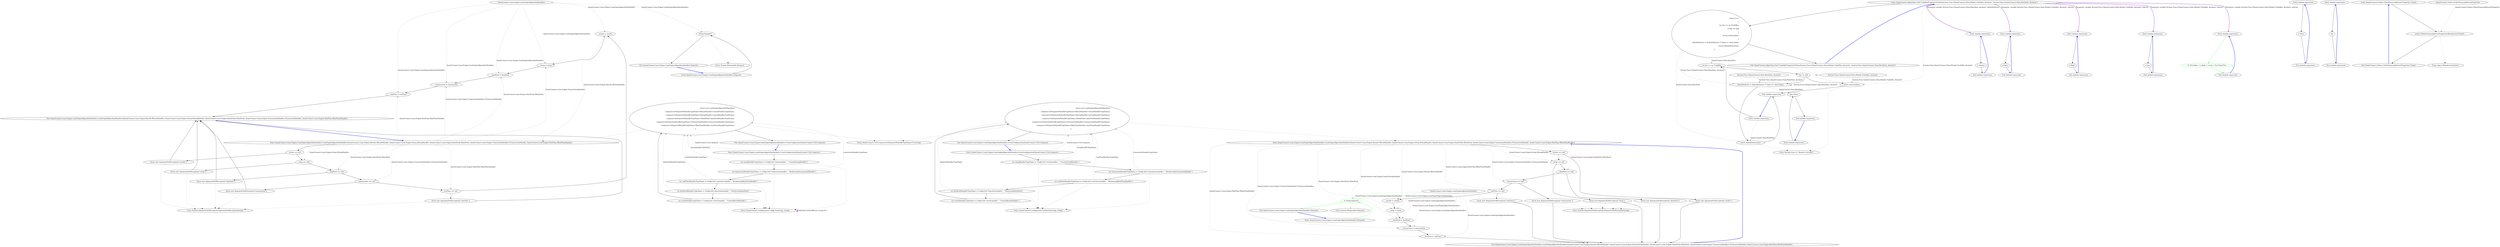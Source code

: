 digraph  {
n32 [label="QuantConnect.Lean.Engine.LeanEngineAlgorithmHandlers", span=""];
n0 [cluster="QuantConnect.Lean.Engine.LeanEngineAlgorithmHandlers.LeanEngineAlgorithmHandlers(QuantConnect.Lean.Engine.Results.IResultHandler, QuantConnect.Lean.Engine.Setup.ISetupHandler, QuantConnect.Lean.Engine.DataFeeds.IDataFeed, QuantConnect.Lean.Engine.TransactionHandlers.ITransactionHandler, QuantConnect.Lean.Engine.RealTime.IRealTimeHandler)", label="Entry QuantConnect.Lean.Engine.LeanEngineAlgorithmHandlers.LeanEngineAlgorithmHandlers(QuantConnect.Lean.Engine.Results.IResultHandler, QuantConnect.Lean.Engine.Setup.ISetupHandler, QuantConnect.Lean.Engine.DataFeeds.IDataFeed, QuantConnect.Lean.Engine.TransactionHandlers.ITransactionHandler, QuantConnect.Lean.Engine.RealTime.IRealTimeHandler)", span="87-87"];
n1 [cluster="QuantConnect.Lean.Engine.LeanEngineAlgorithmHandlers.LeanEngineAlgorithmHandlers(QuantConnect.Lean.Engine.Results.IResultHandler, QuantConnect.Lean.Engine.Setup.ISetupHandler, QuantConnect.Lean.Engine.DataFeeds.IDataFeed, QuantConnect.Lean.Engine.TransactionHandlers.ITransactionHandler, QuantConnect.Lean.Engine.RealTime.IRealTimeHandler)", label="results == null", span="93-93"];
n3 [cluster="QuantConnect.Lean.Engine.LeanEngineAlgorithmHandlers.LeanEngineAlgorithmHandlers(QuantConnect.Lean.Engine.Results.IResultHandler, QuantConnect.Lean.Engine.Setup.ISetupHandler, QuantConnect.Lean.Engine.DataFeeds.IDataFeed, QuantConnect.Lean.Engine.TransactionHandlers.ITransactionHandler, QuantConnect.Lean.Engine.RealTime.IRealTimeHandler)", label="setup == null", span="97-97"];
n5 [cluster="QuantConnect.Lean.Engine.LeanEngineAlgorithmHandlers.LeanEngineAlgorithmHandlers(QuantConnect.Lean.Engine.Results.IResultHandler, QuantConnect.Lean.Engine.Setup.ISetupHandler, QuantConnect.Lean.Engine.DataFeeds.IDataFeed, QuantConnect.Lean.Engine.TransactionHandlers.ITransactionHandler, QuantConnect.Lean.Engine.RealTime.IRealTimeHandler)", label="dataFeed == null", span="101-101"];
n7 [cluster="QuantConnect.Lean.Engine.LeanEngineAlgorithmHandlers.LeanEngineAlgorithmHandlers(QuantConnect.Lean.Engine.Results.IResultHandler, QuantConnect.Lean.Engine.Setup.ISetupHandler, QuantConnect.Lean.Engine.DataFeeds.IDataFeed, QuantConnect.Lean.Engine.TransactionHandlers.ITransactionHandler, QuantConnect.Lean.Engine.RealTime.IRealTimeHandler)", label="transactions == null", span="105-105"];
n9 [cluster="QuantConnect.Lean.Engine.LeanEngineAlgorithmHandlers.LeanEngineAlgorithmHandlers(QuantConnect.Lean.Engine.Results.IResultHandler, QuantConnect.Lean.Engine.Setup.ISetupHandler, QuantConnect.Lean.Engine.DataFeeds.IDataFeed, QuantConnect.Lean.Engine.TransactionHandlers.ITransactionHandler, QuantConnect.Lean.Engine.RealTime.IRealTimeHandler)", label="realTime == null", span="109-109"];
n11 [cluster="QuantConnect.Lean.Engine.LeanEngineAlgorithmHandlers.LeanEngineAlgorithmHandlers(QuantConnect.Lean.Engine.Results.IResultHandler, QuantConnect.Lean.Engine.Setup.ISetupHandler, QuantConnect.Lean.Engine.DataFeeds.IDataFeed, QuantConnect.Lean.Engine.TransactionHandlers.ITransactionHandler, QuantConnect.Lean.Engine.RealTime.IRealTimeHandler)", label="_results = results", span="113-113"];
n12 [cluster="QuantConnect.Lean.Engine.LeanEngineAlgorithmHandlers.LeanEngineAlgorithmHandlers(QuantConnect.Lean.Engine.Results.IResultHandler, QuantConnect.Lean.Engine.Setup.ISetupHandler, QuantConnect.Lean.Engine.DataFeeds.IDataFeed, QuantConnect.Lean.Engine.TransactionHandlers.ITransactionHandler, QuantConnect.Lean.Engine.RealTime.IRealTimeHandler)", label="_setup = setup", span="114-114"];
n13 [cluster="QuantConnect.Lean.Engine.LeanEngineAlgorithmHandlers.LeanEngineAlgorithmHandlers(QuantConnect.Lean.Engine.Results.IResultHandler, QuantConnect.Lean.Engine.Setup.ISetupHandler, QuantConnect.Lean.Engine.DataFeeds.IDataFeed, QuantConnect.Lean.Engine.TransactionHandlers.ITransactionHandler, QuantConnect.Lean.Engine.RealTime.IRealTimeHandler)", label="_dataFeed = dataFeed", span="115-115"];
n14 [cluster="QuantConnect.Lean.Engine.LeanEngineAlgorithmHandlers.LeanEngineAlgorithmHandlers(QuantConnect.Lean.Engine.Results.IResultHandler, QuantConnect.Lean.Engine.Setup.ISetupHandler, QuantConnect.Lean.Engine.DataFeeds.IDataFeed, QuantConnect.Lean.Engine.TransactionHandlers.ITransactionHandler, QuantConnect.Lean.Engine.RealTime.IRealTimeHandler)", label="_transactions = transactions", span="116-116"];
n15 [cluster="QuantConnect.Lean.Engine.LeanEngineAlgorithmHandlers.LeanEngineAlgorithmHandlers(QuantConnect.Lean.Engine.Results.IResultHandler, QuantConnect.Lean.Engine.Setup.ISetupHandler, QuantConnect.Lean.Engine.DataFeeds.IDataFeed, QuantConnect.Lean.Engine.TransactionHandlers.ITransactionHandler, QuantConnect.Lean.Engine.RealTime.IRealTimeHandler)", label="_realTime = realTime", span="117-117"];
n2 [cluster="QuantConnect.Lean.Engine.LeanEngineAlgorithmHandlers.LeanEngineAlgorithmHandlers(QuantConnect.Lean.Engine.Results.IResultHandler, QuantConnect.Lean.Engine.Setup.ISetupHandler, QuantConnect.Lean.Engine.DataFeeds.IDataFeed, QuantConnect.Lean.Engine.TransactionHandlers.ITransactionHandler, QuantConnect.Lean.Engine.RealTime.IRealTimeHandler)", label="throw new ArgumentNullException(''results'');", span="95-95"];
n4 [cluster="QuantConnect.Lean.Engine.LeanEngineAlgorithmHandlers.LeanEngineAlgorithmHandlers(QuantConnect.Lean.Engine.Results.IResultHandler, QuantConnect.Lean.Engine.Setup.ISetupHandler, QuantConnect.Lean.Engine.DataFeeds.IDataFeed, QuantConnect.Lean.Engine.TransactionHandlers.ITransactionHandler, QuantConnect.Lean.Engine.RealTime.IRealTimeHandler)", label="throw new ArgumentNullException(''setup'');", span="99-99"];
n6 [cluster="QuantConnect.Lean.Engine.LeanEngineAlgorithmHandlers.LeanEngineAlgorithmHandlers(QuantConnect.Lean.Engine.Results.IResultHandler, QuantConnect.Lean.Engine.Setup.ISetupHandler, QuantConnect.Lean.Engine.DataFeeds.IDataFeed, QuantConnect.Lean.Engine.TransactionHandlers.ITransactionHandler, QuantConnect.Lean.Engine.RealTime.IRealTimeHandler)", label="throw new ArgumentNullException(''dataFeed'');", span="103-103"];
n8 [cluster="QuantConnect.Lean.Engine.LeanEngineAlgorithmHandlers.LeanEngineAlgorithmHandlers(QuantConnect.Lean.Engine.Results.IResultHandler, QuantConnect.Lean.Engine.Setup.ISetupHandler, QuantConnect.Lean.Engine.DataFeeds.IDataFeed, QuantConnect.Lean.Engine.TransactionHandlers.ITransactionHandler, QuantConnect.Lean.Engine.RealTime.IRealTimeHandler)", label="throw new ArgumentNullException(''transactions'');", span="107-107"];
n10 [cluster="QuantConnect.Lean.Engine.LeanEngineAlgorithmHandlers.LeanEngineAlgorithmHandlers(QuantConnect.Lean.Engine.Results.IResultHandler, QuantConnect.Lean.Engine.Setup.ISetupHandler, QuantConnect.Lean.Engine.DataFeeds.IDataFeed, QuantConnect.Lean.Engine.TransactionHandlers.ITransactionHandler, QuantConnect.Lean.Engine.RealTime.IRealTimeHandler)", label="throw new ArgumentNullException(''realTime'');", span="111-111"];
n16 [cluster="QuantConnect.Lean.Engine.LeanEngineAlgorithmHandlers.LeanEngineAlgorithmHandlers(QuantConnect.Lean.Engine.Results.IResultHandler, QuantConnect.Lean.Engine.Setup.ISetupHandler, QuantConnect.Lean.Engine.DataFeeds.IDataFeed, QuantConnect.Lean.Engine.TransactionHandlers.ITransactionHandler, QuantConnect.Lean.Engine.RealTime.IRealTimeHandler)", label="Exit QuantConnect.Lean.Engine.LeanEngineAlgorithmHandlers.LeanEngineAlgorithmHandlers(QuantConnect.Lean.Engine.Results.IResultHandler, QuantConnect.Lean.Engine.Setup.ISetupHandler, QuantConnect.Lean.Engine.DataFeeds.IDataFeed, QuantConnect.Lean.Engine.TransactionHandlers.ITransactionHandler, QuantConnect.Lean.Engine.RealTime.IRealTimeHandler)", span="87-87"];
n17 [cluster="System.ArgumentNullException.ArgumentNullException(string)", label="Entry System.ArgumentNullException.ArgumentNullException(string)", span="0-0"];
n18 [cluster="QuantConnect.Lean.Engine.LeanEngineAlgorithmHandlers.FromConfiguration(QuantConnect.Util.Composer)", label="Entry QuantConnect.Lean.Engine.LeanEngineAlgorithmHandlers.FromConfiguration(QuantConnect.Util.Composer)", span="126-126"];
n19 [cluster="QuantConnect.Lean.Engine.LeanEngineAlgorithmHandlers.FromConfiguration(QuantConnect.Util.Composer)", label="var setupHandlerTypeName = Config.Get(''setup-handler'', ''ConsoleSetupHandler'')", span="128-128"];
n24 [cluster="QuantConnect.Lean.Engine.LeanEngineAlgorithmHandlers.FromConfiguration(QuantConnect.Util.Composer)", label="return new LeanEngineAlgorithmHandlers(\r\n                composer.GetExportedValueByTypeName<IResultHandler>(resultHandlerTypeName),\r\n                composer.GetExportedValueByTypeName<ISetupHandler>(setupHandlerTypeName),\r\n                composer.GetExportedValueByTypeName<IDataFeed>(dataFeedHandlerTypeName),\r\n                composer.GetExportedValueByTypeName<ITransactionHandler>(transactionHandlerTypeName),\r\n                composer.GetExportedValueByTypeName<IRealTimeHandler>(realTimeHandlerTypeName)\r\n                );", span="134-140"];
n20 [cluster="QuantConnect.Lean.Engine.LeanEngineAlgorithmHandlers.FromConfiguration(QuantConnect.Util.Composer)", label="var transactionHandlerTypeName = Config.Get(''transaction-handler'', ''BacktestingTransactionHandler'')", span="129-129"];
n26 [cluster="QuantConnect.Configuration.Config.Get(string, string)", label="Entry QuantConnect.Configuration.Config.Get(string, string)", span="60-60"];
n21 [cluster="QuantConnect.Lean.Engine.LeanEngineAlgorithmHandlers.FromConfiguration(QuantConnect.Util.Composer)", label="var realTimeHandlerTypeName = Config.Get(''real-time-handler'', ''BacktestingRealTimeHandler'')", span="130-130"];
n22 [cluster="QuantConnect.Lean.Engine.LeanEngineAlgorithmHandlers.FromConfiguration(QuantConnect.Util.Composer)", label="var dataFeedHandlerTypeName = Config.Get(''data-feed-handler'', ''FileSystemDataFeed'')", span="131-131"];
n23 [cluster="QuantConnect.Lean.Engine.LeanEngineAlgorithmHandlers.FromConfiguration(QuantConnect.Util.Composer)", label="var resultHandlerTypeName = Config.Get(''result-handler'', ''ConsoleResultHandler'')", span="132-132"];
n25 [cluster="QuantConnect.Lean.Engine.LeanEngineAlgorithmHandlers.FromConfiguration(QuantConnect.Util.Composer)", label="Exit QuantConnect.Lean.Engine.LeanEngineAlgorithmHandlers.FromConfiguration(QuantConnect.Util.Composer)", span="126-126"];
n27 [cluster="QuantConnect.Util.Composer.GetExportedValueByTypeName<T>(string)", label="Entry QuantConnect.Util.Composer.GetExportedValueByTypeName<T>(string)", span="72-72"];
n28 [cluster="QuantConnect.Lean.Engine.LeanEngineAlgorithmHandlers.Dispose()", label="Entry QuantConnect.Lean.Engine.LeanEngineAlgorithmHandlers.Dispose()", span="147-147"];
n29 [cluster="QuantConnect.Lean.Engine.LeanEngineAlgorithmHandlers.Dispose()", label="Setup.Dispose()", span="149-149"];
n30 [cluster="QuantConnect.Lean.Engine.LeanEngineAlgorithmHandlers.Dispose()", label="Exit QuantConnect.Lean.Engine.LeanEngineAlgorithmHandlers.Dispose()", span="147-147"];
n31 [cluster="System.IDisposable.Dispose()", label="Entry System.IDisposable.Dispose()", span="0-0"];
m3_21 [cluster="QuantConnect.Algorithm.Field.TradeBarPropertyOrValue(System.Func<QuantConnect.Data.Market.TradeBar, decimal>, System.Func<QuantConnect.Data.BaseData, decimal>)", file="Field.cs", label="Entry QuantConnect.Algorithm.Field.TradeBarPropertyOrValue(System.Func<QuantConnect.Data.Market.TradeBar, decimal>, System.Func<QuantConnect.Data.BaseData, decimal>)", span="77-77"];
m3_22 [cluster="QuantConnect.Algorithm.Field.TradeBarPropertyOrValue(System.Func<QuantConnect.Data.Market.TradeBar, decimal>, System.Func<QuantConnect.Data.BaseData, decimal>)", file="Field.cs", label="return x =>\r\n            {\r\n                var bar = x as TradeBar;\r\n                if (bar != null)\r\n                {\r\n                    return selector(bar);\r\n                }\r\n                defaultSelector = defaultSelector ?? (data => data.Value);\r\n                return defaultSelector(x);\r\n            };", span="79-88"];
m3_23 [cluster="QuantConnect.Algorithm.Field.TradeBarPropertyOrValue(System.Func<QuantConnect.Data.Market.TradeBar, decimal>, System.Func<QuantConnect.Data.BaseData, decimal>)", file="Field.cs", label="Exit QuantConnect.Algorithm.Field.TradeBarPropertyOrValue(System.Func<QuantConnect.Data.Market.TradeBar, decimal>, System.Func<QuantConnect.Data.BaseData, decimal>)", span="77-77"];
m3_31 [cluster="System.Func<T, TResult>.Invoke(T)", file="Field.cs", label="Entry System.Func<T, TResult>.Invoke(T)", span="0-0"];
m3_15 [cluster="lambda expression", file="Field.cs", label="Entry lambda expression", span="74-74"];
m3_0 [cluster="lambda expression", file="Field.cs", label="Entry lambda expression", span="31-31"];
m3_1 [cluster="lambda expression", file="Field.cs", label="x.Open", span="31-31"];
m3_2 [cluster="lambda expression", file="Field.cs", label="Exit lambda expression", span="31-31"];
m3_3 [cluster="lambda expression", file="Field.cs", label="Entry lambda expression", span="39-39"];
m3_4 [cluster="lambda expression", file="Field.cs", label="x.High", span="39-39"];
m3_5 [cluster="lambda expression", file="Field.cs", label="Exit lambda expression", span="39-39"];
m3_6 [cluster="lambda expression", file="Field.cs", label="Entry lambda expression", span="47-47"];
m3_7 [cluster="lambda expression", file="Field.cs", label="x.Low", span="47-47"];
m3_8 [cluster="lambda expression", file="Field.cs", label="Exit lambda expression", span="47-47"];
m3_9 [cluster="lambda expression", file="Field.cs", label="Entry lambda expression", span="55-55"];
m3_10 [cluster="lambda expression", file="Field.cs", label="x.Value", span="55-55"];
m3_11 [cluster="lambda expression", file="Field.cs", label="Exit lambda expression", span="55-55"];
m3_12 [cluster="lambda expression", file="Field.cs", label="Entry lambda expression", span="63-63"];
m3_13 [cluster="lambda expression", color=green, community=0, file="Field.cs", label="0: (2*x.Open + x.High + x.Low + 3*x.Close)/7m", span="63-63"];
m3_14 [cluster="lambda expression", file="Field.cs", label="Exit lambda expression", span="65-65"];
m3_16 [cluster="lambda expression", file="Field.cs", label="x.Volume", span="74-74"];
m3_17 [cluster="lambda expression", file="Field.cs", label="Exit lambda expression", span="74-74"];
m3_18 [cluster="lambda expression", file="Field.cs", label="Entry lambda expression", span="74-74"];
m3_19 [cluster="lambda expression", file="Field.cs", label="0m", span="74-74"];
m3_20 [cluster="lambda expression", file="Field.cs", label="Exit lambda expression", span="74-74"];
m3_27 [cluster="lambda expression", file="Field.cs", label="return selector(bar);", span="81-81"];
m3_25 [cluster="lambda expression", file="Field.cs", label="var bar = x as TradeBar", span="81-81"];
m3_28 [cluster="lambda expression", file="Field.cs", label="defaultSelector = defaultSelector ?? (data => data.Value)", span="86-86"];
m3_29 [cluster="lambda expression", file="Field.cs", label="return defaultSelector(x);", span="87-87"];
m3_24 [cluster="lambda expression", file="Field.cs", label="Entry lambda expression", span="79-88"];
m3_26 [cluster="lambda expression", file="Field.cs", label="bar != null", span="82-82"];
m3_33 [cluster="lambda expression", file="Field.cs", label="data.Value", span="86-86"];
m3_30 [cluster="lambda expression", file="Field.cs", label="Exit lambda expression", span="79-88"];
m3_32 [cluster="lambda expression", file="Field.cs", label="Entry lambda expression", span="86-86"];
m3_34 [cluster="lambda expression", file="Field.cs", label="Exit lambda expression", span="86-86"];
m3_35 [file="Field.cs", label="System.Func<QuantConnect.Data.Market.TradeBar, decimal>", span=""];
m3_36 [file="Field.cs", label="System.Func<QuantConnect.Data.BaseData, decimal>", span=""];
m4_31 [cluster="System.IDisposable.Dispose()", file="LeanEngineAlgorithmHandlers.cs", label="Entry System.IDisposable.Dispose()", span="0-0"];
m4_28 [cluster="QuantConnect.Lean.Engine.LeanEngineAlgorithmHandlers.Dispose()", file="LeanEngineAlgorithmHandlers.cs", label="Entry QuantConnect.Lean.Engine.LeanEngineAlgorithmHandlers.Dispose()", span="147-147"];
m4_29 [cluster="QuantConnect.Lean.Engine.LeanEngineAlgorithmHandlers.Dispose()", color=green, community=0, file="LeanEngineAlgorithmHandlers.cs", label="0: Setup.Dispose()", span="149-149"];
m4_30 [cluster="QuantConnect.Lean.Engine.LeanEngineAlgorithmHandlers.Dispose()", file="LeanEngineAlgorithmHandlers.cs", label="Exit QuantConnect.Lean.Engine.LeanEngineAlgorithmHandlers.Dispose()", span="147-147"];
m4_0 [cluster="QuantConnect.Lean.Engine.LeanEngineAlgorithmHandlers.LeanEngineAlgorithmHandlers(QuantConnect.Lean.Engine.Results.IResultHandler, QuantConnect.Lean.Engine.Setup.ISetupHandler, QuantConnect.Lean.Engine.DataFeeds.IDataFeed, QuantConnect.Lean.Engine.TransactionHandlers.ITransactionHandler, QuantConnect.Lean.Engine.RealTime.IRealTimeHandler)", file="LeanEngineAlgorithmHandlers.cs", label="Entry QuantConnect.Lean.Engine.LeanEngineAlgorithmHandlers.LeanEngineAlgorithmHandlers(QuantConnect.Lean.Engine.Results.IResultHandler, QuantConnect.Lean.Engine.Setup.ISetupHandler, QuantConnect.Lean.Engine.DataFeeds.IDataFeed, QuantConnect.Lean.Engine.TransactionHandlers.ITransactionHandler, QuantConnect.Lean.Engine.RealTime.IRealTimeHandler)", span="87-87"];
m4_1 [cluster="QuantConnect.Lean.Engine.LeanEngineAlgorithmHandlers.LeanEngineAlgorithmHandlers(QuantConnect.Lean.Engine.Results.IResultHandler, QuantConnect.Lean.Engine.Setup.ISetupHandler, QuantConnect.Lean.Engine.DataFeeds.IDataFeed, QuantConnect.Lean.Engine.TransactionHandlers.ITransactionHandler, QuantConnect.Lean.Engine.RealTime.IRealTimeHandler)", file="LeanEngineAlgorithmHandlers.cs", label="results == null", span="93-93"];
m4_3 [cluster="QuantConnect.Lean.Engine.LeanEngineAlgorithmHandlers.LeanEngineAlgorithmHandlers(QuantConnect.Lean.Engine.Results.IResultHandler, QuantConnect.Lean.Engine.Setup.ISetupHandler, QuantConnect.Lean.Engine.DataFeeds.IDataFeed, QuantConnect.Lean.Engine.TransactionHandlers.ITransactionHandler, QuantConnect.Lean.Engine.RealTime.IRealTimeHandler)", file="LeanEngineAlgorithmHandlers.cs", label="setup == null", span="97-97"];
m4_5 [cluster="QuantConnect.Lean.Engine.LeanEngineAlgorithmHandlers.LeanEngineAlgorithmHandlers(QuantConnect.Lean.Engine.Results.IResultHandler, QuantConnect.Lean.Engine.Setup.ISetupHandler, QuantConnect.Lean.Engine.DataFeeds.IDataFeed, QuantConnect.Lean.Engine.TransactionHandlers.ITransactionHandler, QuantConnect.Lean.Engine.RealTime.IRealTimeHandler)", file="LeanEngineAlgorithmHandlers.cs", label="dataFeed == null", span="101-101"];
m4_7 [cluster="QuantConnect.Lean.Engine.LeanEngineAlgorithmHandlers.LeanEngineAlgorithmHandlers(QuantConnect.Lean.Engine.Results.IResultHandler, QuantConnect.Lean.Engine.Setup.ISetupHandler, QuantConnect.Lean.Engine.DataFeeds.IDataFeed, QuantConnect.Lean.Engine.TransactionHandlers.ITransactionHandler, QuantConnect.Lean.Engine.RealTime.IRealTimeHandler)", file="LeanEngineAlgorithmHandlers.cs", label="transactions == null", span="105-105"];
m4_9 [cluster="QuantConnect.Lean.Engine.LeanEngineAlgorithmHandlers.LeanEngineAlgorithmHandlers(QuantConnect.Lean.Engine.Results.IResultHandler, QuantConnect.Lean.Engine.Setup.ISetupHandler, QuantConnect.Lean.Engine.DataFeeds.IDataFeed, QuantConnect.Lean.Engine.TransactionHandlers.ITransactionHandler, QuantConnect.Lean.Engine.RealTime.IRealTimeHandler)", file="LeanEngineAlgorithmHandlers.cs", label="realTime == null", span="109-109"];
m4_11 [cluster="QuantConnect.Lean.Engine.LeanEngineAlgorithmHandlers.LeanEngineAlgorithmHandlers(QuantConnect.Lean.Engine.Results.IResultHandler, QuantConnect.Lean.Engine.Setup.ISetupHandler, QuantConnect.Lean.Engine.DataFeeds.IDataFeed, QuantConnect.Lean.Engine.TransactionHandlers.ITransactionHandler, QuantConnect.Lean.Engine.RealTime.IRealTimeHandler)", file="LeanEngineAlgorithmHandlers.cs", label="_results = results", span="113-113"];
m4_12 [cluster="QuantConnect.Lean.Engine.LeanEngineAlgorithmHandlers.LeanEngineAlgorithmHandlers(QuantConnect.Lean.Engine.Results.IResultHandler, QuantConnect.Lean.Engine.Setup.ISetupHandler, QuantConnect.Lean.Engine.DataFeeds.IDataFeed, QuantConnect.Lean.Engine.TransactionHandlers.ITransactionHandler, QuantConnect.Lean.Engine.RealTime.IRealTimeHandler)", file="LeanEngineAlgorithmHandlers.cs", label="_setup = setup", span="114-114"];
m4_13 [cluster="QuantConnect.Lean.Engine.LeanEngineAlgorithmHandlers.LeanEngineAlgorithmHandlers(QuantConnect.Lean.Engine.Results.IResultHandler, QuantConnect.Lean.Engine.Setup.ISetupHandler, QuantConnect.Lean.Engine.DataFeeds.IDataFeed, QuantConnect.Lean.Engine.TransactionHandlers.ITransactionHandler, QuantConnect.Lean.Engine.RealTime.IRealTimeHandler)", file="LeanEngineAlgorithmHandlers.cs", label="_dataFeed = dataFeed", span="115-115"];
m4_14 [cluster="QuantConnect.Lean.Engine.LeanEngineAlgorithmHandlers.LeanEngineAlgorithmHandlers(QuantConnect.Lean.Engine.Results.IResultHandler, QuantConnect.Lean.Engine.Setup.ISetupHandler, QuantConnect.Lean.Engine.DataFeeds.IDataFeed, QuantConnect.Lean.Engine.TransactionHandlers.ITransactionHandler, QuantConnect.Lean.Engine.RealTime.IRealTimeHandler)", file="LeanEngineAlgorithmHandlers.cs", label="_transactions = transactions", span="116-116"];
m4_15 [cluster="QuantConnect.Lean.Engine.LeanEngineAlgorithmHandlers.LeanEngineAlgorithmHandlers(QuantConnect.Lean.Engine.Results.IResultHandler, QuantConnect.Lean.Engine.Setup.ISetupHandler, QuantConnect.Lean.Engine.DataFeeds.IDataFeed, QuantConnect.Lean.Engine.TransactionHandlers.ITransactionHandler, QuantConnect.Lean.Engine.RealTime.IRealTimeHandler)", file="LeanEngineAlgorithmHandlers.cs", label="_realTime = realTime", span="117-117"];
m4_2 [cluster="QuantConnect.Lean.Engine.LeanEngineAlgorithmHandlers.LeanEngineAlgorithmHandlers(QuantConnect.Lean.Engine.Results.IResultHandler, QuantConnect.Lean.Engine.Setup.ISetupHandler, QuantConnect.Lean.Engine.DataFeeds.IDataFeed, QuantConnect.Lean.Engine.TransactionHandlers.ITransactionHandler, QuantConnect.Lean.Engine.RealTime.IRealTimeHandler)", file="LeanEngineAlgorithmHandlers.cs", label="throw new ArgumentNullException(''results'');", span="95-95"];
m4_4 [cluster="QuantConnect.Lean.Engine.LeanEngineAlgorithmHandlers.LeanEngineAlgorithmHandlers(QuantConnect.Lean.Engine.Results.IResultHandler, QuantConnect.Lean.Engine.Setup.ISetupHandler, QuantConnect.Lean.Engine.DataFeeds.IDataFeed, QuantConnect.Lean.Engine.TransactionHandlers.ITransactionHandler, QuantConnect.Lean.Engine.RealTime.IRealTimeHandler)", file="LeanEngineAlgorithmHandlers.cs", label="throw new ArgumentNullException(''setup'');", span="99-99"];
m4_6 [cluster="QuantConnect.Lean.Engine.LeanEngineAlgorithmHandlers.LeanEngineAlgorithmHandlers(QuantConnect.Lean.Engine.Results.IResultHandler, QuantConnect.Lean.Engine.Setup.ISetupHandler, QuantConnect.Lean.Engine.DataFeeds.IDataFeed, QuantConnect.Lean.Engine.TransactionHandlers.ITransactionHandler, QuantConnect.Lean.Engine.RealTime.IRealTimeHandler)", file="LeanEngineAlgorithmHandlers.cs", label="throw new ArgumentNullException(''dataFeed'');", span="103-103"];
m4_8 [cluster="QuantConnect.Lean.Engine.LeanEngineAlgorithmHandlers.LeanEngineAlgorithmHandlers(QuantConnect.Lean.Engine.Results.IResultHandler, QuantConnect.Lean.Engine.Setup.ISetupHandler, QuantConnect.Lean.Engine.DataFeeds.IDataFeed, QuantConnect.Lean.Engine.TransactionHandlers.ITransactionHandler, QuantConnect.Lean.Engine.RealTime.IRealTimeHandler)", file="LeanEngineAlgorithmHandlers.cs", label="throw new ArgumentNullException(''transactions'');", span="107-107"];
m4_10 [cluster="QuantConnect.Lean.Engine.LeanEngineAlgorithmHandlers.LeanEngineAlgorithmHandlers(QuantConnect.Lean.Engine.Results.IResultHandler, QuantConnect.Lean.Engine.Setup.ISetupHandler, QuantConnect.Lean.Engine.DataFeeds.IDataFeed, QuantConnect.Lean.Engine.TransactionHandlers.ITransactionHandler, QuantConnect.Lean.Engine.RealTime.IRealTimeHandler)", file="LeanEngineAlgorithmHandlers.cs", label="throw new ArgumentNullException(''realTime'');", span="111-111"];
m4_16 [cluster="QuantConnect.Lean.Engine.LeanEngineAlgorithmHandlers.LeanEngineAlgorithmHandlers(QuantConnect.Lean.Engine.Results.IResultHandler, QuantConnect.Lean.Engine.Setup.ISetupHandler, QuantConnect.Lean.Engine.DataFeeds.IDataFeed, QuantConnect.Lean.Engine.TransactionHandlers.ITransactionHandler, QuantConnect.Lean.Engine.RealTime.IRealTimeHandler)", file="LeanEngineAlgorithmHandlers.cs", label="Exit QuantConnect.Lean.Engine.LeanEngineAlgorithmHandlers.LeanEngineAlgorithmHandlers(QuantConnect.Lean.Engine.Results.IResultHandler, QuantConnect.Lean.Engine.Setup.ISetupHandler, QuantConnect.Lean.Engine.DataFeeds.IDataFeed, QuantConnect.Lean.Engine.TransactionHandlers.ITransactionHandler, QuantConnect.Lean.Engine.RealTime.IRealTimeHandler)", span="87-87"];
m4_17 [cluster="System.ArgumentNullException.ArgumentNullException(string)", file="LeanEngineAlgorithmHandlers.cs", label="Entry System.ArgumentNullException.ArgumentNullException(string)", span="0-0"];
m4_18 [cluster="QuantConnect.Lean.Engine.LeanEngineAlgorithmHandlers.FromConfiguration(QuantConnect.Util.Composer)", file="LeanEngineAlgorithmHandlers.cs", label="Entry QuantConnect.Lean.Engine.LeanEngineAlgorithmHandlers.FromConfiguration(QuantConnect.Util.Composer)", span="126-126"];
m4_19 [cluster="QuantConnect.Lean.Engine.LeanEngineAlgorithmHandlers.FromConfiguration(QuantConnect.Util.Composer)", file="LeanEngineAlgorithmHandlers.cs", label="var setupHandlerTypeName = Config.Get(''setup-handler'', ''ConsoleSetupHandler'')", span="128-128"];
m4_24 [cluster="QuantConnect.Lean.Engine.LeanEngineAlgorithmHandlers.FromConfiguration(QuantConnect.Util.Composer)", file="LeanEngineAlgorithmHandlers.cs", label="return new LeanEngineAlgorithmHandlers(\r\n                composer.GetExportedValueByTypeName<IResultHandler>(resultHandlerTypeName),\r\n                composer.GetExportedValueByTypeName<ISetupHandler>(setupHandlerTypeName),\r\n                composer.GetExportedValueByTypeName<IDataFeed>(dataFeedHandlerTypeName),\r\n                composer.GetExportedValueByTypeName<ITransactionHandler>(transactionHandlerTypeName),\r\n                composer.GetExportedValueByTypeName<IRealTimeHandler>(realTimeHandlerTypeName)\r\n                );", span="134-140"];
m4_20 [cluster="QuantConnect.Lean.Engine.LeanEngineAlgorithmHandlers.FromConfiguration(QuantConnect.Util.Composer)", file="LeanEngineAlgorithmHandlers.cs", label="var transactionHandlerTypeName = Config.Get(''transaction-handler'', ''BacktestingTransactionHandler'')", span="129-129"];
m4_21 [cluster="QuantConnect.Lean.Engine.LeanEngineAlgorithmHandlers.FromConfiguration(QuantConnect.Util.Composer)", file="LeanEngineAlgorithmHandlers.cs", label="var realTimeHandlerTypeName = Config.Get(''real-time-handler'', ''BacktestingRealTimeHandler'')", span="130-130"];
m4_22 [cluster="QuantConnect.Lean.Engine.LeanEngineAlgorithmHandlers.FromConfiguration(QuantConnect.Util.Composer)", file="LeanEngineAlgorithmHandlers.cs", label="var dataFeedHandlerTypeName = Config.Get(''data-feed-handler'', ''FileSystemDataFeed'')", span="131-131"];
m4_23 [cluster="QuantConnect.Lean.Engine.LeanEngineAlgorithmHandlers.FromConfiguration(QuantConnect.Util.Composer)", file="LeanEngineAlgorithmHandlers.cs", label="var resultHandlerTypeName = Config.Get(''result-handler'', ''ConsoleResultHandler'')", span="132-132"];
m4_25 [cluster="QuantConnect.Lean.Engine.LeanEngineAlgorithmHandlers.FromConfiguration(QuantConnect.Util.Composer)", file="LeanEngineAlgorithmHandlers.cs", label="Exit QuantConnect.Lean.Engine.LeanEngineAlgorithmHandlers.FromConfiguration(QuantConnect.Util.Composer)", span="126-126"];
m4_26 [cluster="QuantConnect.Configuration.Config.Get(string, string)", file="LeanEngineAlgorithmHandlers.cs", label="Entry QuantConnect.Configuration.Config.Get(string, string)", span="60-60"];
m4_32 [file="LeanEngineAlgorithmHandlers.cs", label="QuantConnect.Lean.Engine.LeanEngineAlgorithmHandlers", span=""];
m6_0 [cluster="QuantConnect.Orders.OrderFinancialAdvisorProperties.Clone()", file="Time.cs", label="Entry QuantConnect.Orders.OrderFinancialAdvisorProperties.Clone()", span="51-51"];
m6_1 [cluster="QuantConnect.Orders.OrderFinancialAdvisorProperties.Clone()", file="Time.cs", label="return (OrderFinancialAdvisorProperties)MemberwiseClone();", span="53-53"];
m6_2 [cluster="QuantConnect.Orders.OrderFinancialAdvisorProperties.Clone()", file="Time.cs", label="Exit QuantConnect.Orders.OrderFinancialAdvisorProperties.Clone()", span="51-51"];
m6_3 [cluster="object.MemberwiseClone()", file="Time.cs", label="Entry object.MemberwiseClone()", span="0-0"];
m6_4 [file="Time.cs", label="QuantConnect.Orders.OrderFinancialAdvisorProperties", span=""];
n32 -> n11  [color=darkseagreen4, key=1, label="QuantConnect.Lean.Engine.LeanEngineAlgorithmHandlers", style=dashed];
n32 -> n12  [color=darkseagreen4, key=1, label="QuantConnect.Lean.Engine.LeanEngineAlgorithmHandlers", style=dashed];
n32 -> n13  [color=darkseagreen4, key=1, label="QuantConnect.Lean.Engine.LeanEngineAlgorithmHandlers", style=dashed];
n32 -> n14  [color=darkseagreen4, key=1, label="QuantConnect.Lean.Engine.LeanEngineAlgorithmHandlers", style=dashed];
n32 -> n15  [color=darkseagreen4, key=1, label="QuantConnect.Lean.Engine.LeanEngineAlgorithmHandlers", style=dashed];
n32 -> n29  [color=darkseagreen4, key=1, label="QuantConnect.Lean.Engine.LeanEngineAlgorithmHandlers", style=dashed];
n0 -> n1  [key=0, style=solid];
n0 -> n3  [color=darkseagreen4, key=1, label="QuantConnect.Lean.Engine.Setup.ISetupHandler", style=dashed];
n0 -> n5  [color=darkseagreen4, key=1, label="QuantConnect.Lean.Engine.DataFeeds.IDataFeed", style=dashed];
n0 -> n7  [color=darkseagreen4, key=1, label="QuantConnect.Lean.Engine.TransactionHandlers.ITransactionHandler", style=dashed];
n0 -> n9  [color=darkseagreen4, key=1, label="QuantConnect.Lean.Engine.RealTime.IRealTimeHandler", style=dashed];
n0 -> n11  [color=darkseagreen4, key=1, label="QuantConnect.Lean.Engine.Results.IResultHandler", style=dashed];
n0 -> n12  [color=darkseagreen4, key=1, label="QuantConnect.Lean.Engine.Setup.ISetupHandler", style=dashed];
n0 -> n13  [color=darkseagreen4, key=1, label="QuantConnect.Lean.Engine.DataFeeds.IDataFeed", style=dashed];
n0 -> n14  [color=darkseagreen4, key=1, label="QuantConnect.Lean.Engine.TransactionHandlers.ITransactionHandler", style=dashed];
n0 -> n15  [color=darkseagreen4, key=1, label="QuantConnect.Lean.Engine.RealTime.IRealTimeHandler", style=dashed];
n1 -> n2  [key=0, style=solid];
n1 -> n3  [key=0, style=solid];
n3 -> n4  [key=0, style=solid];
n3 -> n5  [key=0, style=solid];
n5 -> n6  [key=0, style=solid];
n5 -> n7  [key=0, style=solid];
n7 -> n8  [key=0, style=solid];
n7 -> n9  [key=0, style=solid];
n9 -> n10  [key=0, style=solid];
n9 -> n11  [key=0, style=solid];
n11 -> n12  [key=0, style=solid];
n12 -> n13  [key=0, style=solid];
n13 -> n14  [key=0, style=solid];
n14 -> n15  [key=0, style=solid];
n15 -> n16  [key=0, style=solid];
n2 -> n16  [key=0, style=solid];
n2 -> n17  [key=2, style=dotted];
n4 -> n16  [key=0, style=solid];
n4 -> n17  [key=2, style=dotted];
n6 -> n16  [key=0, style=solid];
n6 -> n17  [key=2, style=dotted];
n8 -> n16  [key=0, style=solid];
n8 -> n17  [key=2, style=dotted];
n10 -> n16  [key=0, style=solid];
n10 -> n17  [key=2, style=dotted];
n16 -> n0  [color=blue, key=0, style=bold];
n18 -> n19  [key=0, style=solid];
n18 -> n24  [color=darkseagreen4, key=1, label="QuantConnect.Util.Composer", style=dashed];
n19 -> n20  [key=0, style=solid];
n19 -> n26  [key=2, style=dotted];
n19 -> n24  [color=darkseagreen4, key=1, label=setupHandlerTypeName, style=dashed];
n24 -> n25  [key=0, style=solid];
n24 -> n0  [key=2, style=dotted];
n24 -> n27  [key=2, style=dotted];
n20 -> n21  [key=0, style=solid];
n20 -> n26  [key=2, style=dotted];
n20 -> n24  [color=darkseagreen4, key=1, label=transactionHandlerTypeName, style=dashed];
n26 -> n26  [color=darkorchid, key=3, label="method methodReturn string Get", style=bold];
n21 -> n22  [key=0, style=solid];
n21 -> n26  [key=2, style=dotted];
n21 -> n24  [color=darkseagreen4, key=1, label=realTimeHandlerTypeName, style=dashed];
n22 -> n23  [key=0, style=solid];
n22 -> n26  [key=2, style=dotted];
n22 -> n24  [color=darkseagreen4, key=1, label=dataFeedHandlerTypeName, style=dashed];
n23 -> n24  [key=0, style=solid];
n23 -> n26  [key=2, style=dotted];
n25 -> n18  [color=blue, key=0, style=bold];
n28 -> n29  [key=0, style=solid];
n29 -> n30  [key=0, style=solid];
n29 -> n31  [key=2, style=dotted];
n30 -> n28  [color=blue, key=0, style=bold];
m3_21 -> m3_12  [color=darkorchid, key=3, label="Parameter variable System.Func<QuantConnect.Data.Market.TradeBar, decimal> selector", style=bold];
m3_21 -> m3_22  [key=0, style=solid];
m3_21 -> m3_27  [color=darkseagreen4, key=1, label="System.Func<QuantConnect.Data.Market.TradeBar, decimal>", style=dashed];
m3_21 -> m3_0  [color=darkorchid, key=3, label="Parameter variable System.Func<QuantConnect.Data.Market.TradeBar, decimal> selector", style=bold];
m3_21 -> m3_3  [color=darkorchid, key=3, label="Parameter variable System.Func<QuantConnect.Data.Market.TradeBar, decimal> selector", style=bold];
m3_21 -> m3_6  [color=darkorchid, key=3, label="Parameter variable System.Func<QuantConnect.Data.Market.TradeBar, decimal> selector", style=bold];
m3_21 -> m3_15  [color=darkorchid, key=3, label="Parameter variable System.Func<QuantConnect.Data.BaseData, decimal> defaultSelector", style=bold];
m3_22 -> m3_23  [key=0, style=solid];
m3_22 -> m3_25  [color=darkseagreen4, key=1, label="QuantConnect.Data.BaseData", style=dashed];
m3_22 -> m3_28  [color=darkseagreen4, key=1, label="System.Func<QuantConnect.Data.BaseData, decimal>", style=dashed];
m3_22 -> m3_29  [color=darkseagreen4, key=1, label="QuantConnect.Data.BaseData", style=dashed];
m3_23 -> m3_21  [color=blue, key=0, style=bold];
m3_15 -> m3_16  [key=0, style=solid];
m3_0 -> m3_1  [key=0, style=solid];
m3_1 -> m3_2  [key=0, style=solid];
m3_2 -> m3_0  [color=blue, key=0, style=bold];
m3_3 -> m3_4  [key=0, style=solid];
m3_4 -> m3_5  [key=0, style=solid];
m3_5 -> m3_3  [color=blue, key=0, style=bold];
m3_6 -> m3_7  [key=0, style=solid];
m3_7 -> m3_8  [key=0, style=solid];
m3_8 -> m3_6  [color=blue, key=0, style=bold];
m3_9 -> m3_10  [key=0, style=solid];
m3_10 -> m3_11  [key=0, style=solid];
m3_11 -> m3_9  [color=blue, key=0, style=bold];
m3_12 -> m3_13  [color=green, key=0, style=solid];
m3_13 -> m3_14  [color=green, key=0, style=solid];
m3_14 -> m3_12  [color=blue, key=0, style=bold];
m3_16 -> m3_17  [key=0, style=solid];
m3_17 -> m3_15  [color=blue, key=0, style=bold];
m3_18 -> m3_19  [key=0, style=solid];
m3_19 -> m3_20  [key=0, style=solid];
m3_20 -> m3_18  [color=blue, key=0, style=bold];
m3_27 -> m3_30  [key=0, style=solid];
m3_27 -> m3_31  [key=2, style=dotted];
m3_25 -> m3_26  [key=0, style=solid];
m3_25 -> m3_27  [color=darkseagreen4, key=1, label=bar, style=dashed];
m3_28 -> m3_29  [key=0, style=solid];
m3_28 -> m3_28  [color=darkseagreen4, key=1, label="System.Func<QuantConnect.Data.BaseData, decimal>", style=dashed];
m3_28 -> m3_33  [color=darkseagreen4, key=1, label="QuantConnect.Data.BaseData", style=dashed];
m3_29 -> m3_30  [key=0, style=solid];
m3_29 -> m3_31  [key=2, style=dotted];
m3_24 -> m3_25  [key=0, style=solid];
m3_24 -> m3_29  [color=darkseagreen4, key=1, label="QuantConnect.Data.BaseData", style=dashed];
m3_26 -> m3_27  [key=0, style=solid];
m3_26 -> m3_28  [key=0, style=solid];
m3_33 -> m3_34  [key=0, style=solid];
m3_30 -> m3_24  [color=blue, key=0, style=bold];
m3_32 -> m3_33  [key=0, style=solid];
m3_34 -> m3_32  [color=blue, key=0, style=bold];
m3_35 -> m3_27  [color=darkseagreen4, key=1, label="System.Func<QuantConnect.Data.Market.TradeBar, decimal>", style=dashed];
m3_36 -> m3_28  [color=darkseagreen4, key=1, label="System.Func<QuantConnect.Data.BaseData, decimal>", style=dashed];
m4_28 -> m4_29  [color=green, key=0, style=solid];
m4_29 -> m4_30  [color=green, key=0, style=solid];
m4_29 -> m4_31  [color=green, key=2, style=dotted];
m4_30 -> m4_28  [color=blue, key=0, style=bold];
m4_0 -> m4_1  [key=0, style=solid];
m4_0 -> m4_3  [color=darkseagreen4, key=1, label="QuantConnect.Lean.Engine.Setup.ISetupHandler", style=dashed];
m4_0 -> m4_5  [color=darkseagreen4, key=1, label="QuantConnect.Lean.Engine.DataFeeds.IDataFeed", style=dashed];
m4_0 -> m4_7  [color=darkseagreen4, key=1, label="QuantConnect.Lean.Engine.TransactionHandlers.ITransactionHandler", style=dashed];
m4_0 -> m4_9  [color=darkseagreen4, key=1, label="QuantConnect.Lean.Engine.RealTime.IRealTimeHandler", style=dashed];
m4_0 -> m4_11  [color=darkseagreen4, key=1, label="QuantConnect.Lean.Engine.Results.IResultHandler", style=dashed];
m4_0 -> m4_12  [color=darkseagreen4, key=1, label="QuantConnect.Lean.Engine.Setup.ISetupHandler", style=dashed];
m4_0 -> m4_13  [color=darkseagreen4, key=1, label="QuantConnect.Lean.Engine.DataFeeds.IDataFeed", style=dashed];
m4_0 -> m4_14  [color=darkseagreen4, key=1, label="QuantConnect.Lean.Engine.TransactionHandlers.ITransactionHandler", style=dashed];
m4_0 -> m4_15  [color=darkseagreen4, key=1, label="QuantConnect.Lean.Engine.RealTime.IRealTimeHandler", style=dashed];
m4_1 -> m4_2  [key=0, style=solid];
m4_1 -> m4_3  [key=0, style=solid];
m4_3 -> m4_4  [key=0, style=solid];
m4_3 -> m4_5  [key=0, style=solid];
m4_5 -> m4_6  [key=0, style=solid];
m4_5 -> m4_7  [key=0, style=solid];
m4_7 -> m4_8  [key=0, style=solid];
m4_7 -> m4_9  [key=0, style=solid];
m4_9 -> m4_10  [key=0, style=solid];
m4_9 -> m4_11  [key=0, style=solid];
m4_11 -> m4_12  [key=0, style=solid];
m4_12 -> m4_13  [key=0, style=solid];
m4_13 -> m4_14  [key=0, style=solid];
m4_14 -> m4_15  [key=0, style=solid];
m4_15 -> m4_16  [key=0, style=solid];
m4_2 -> m4_16  [key=0, style=solid];
m4_2 -> m4_17  [key=2, style=dotted];
m4_4 -> m4_16  [key=0, style=solid];
m4_4 -> m4_17  [key=2, style=dotted];
m4_6 -> m4_16  [key=0, style=solid];
m4_6 -> m4_17  [key=2, style=dotted];
m4_8 -> m4_16  [key=0, style=solid];
m4_8 -> m4_17  [key=2, style=dotted];
m4_10 -> m4_16  [key=0, style=solid];
m4_10 -> m4_17  [key=2, style=dotted];
m4_16 -> m4_0  [color=blue, key=0, style=bold];
m4_18 -> m4_19  [key=0, style=solid];
m4_18 -> m4_24  [color=darkseagreen4, key=1, label="QuantConnect.Util.Composer", style=dashed];
m4_19 -> m4_20  [key=0, style=solid];
m4_19 -> m4_26  [key=2, style=dotted];
m4_19 -> m4_24  [color=darkseagreen4, key=1, label=setupHandlerTypeName, style=dashed];
m4_24 -> m4_25  [key=0, style=solid];
m4_24 -> m4_0  [key=2, style=dotted];
m4_24 -> n27  [key=2, style=dotted];
m4_20 -> m4_21  [key=0, style=solid];
m4_20 -> m4_26  [key=2, style=dotted];
m4_20 -> m4_24  [color=darkseagreen4, key=1, label=transactionHandlerTypeName, style=dashed];
m4_21 -> m4_22  [key=0, style=solid];
m4_21 -> m4_26  [key=2, style=dotted];
m4_21 -> m4_24  [color=darkseagreen4, key=1, label=realTimeHandlerTypeName, style=dashed];
m4_22 -> m4_23  [key=0, style=solid];
m4_22 -> m4_26  [key=2, style=dotted];
m4_22 -> m4_24  [color=darkseagreen4, key=1, label=dataFeedHandlerTypeName, style=dashed];
m4_23 -> m4_24  [key=0, style=solid];
m4_23 -> m4_26  [key=2, style=dotted];
m4_25 -> m4_18  [color=blue, key=0, style=bold];
m4_32 -> m4_11  [color=darkseagreen4, key=1, label="QuantConnect.Lean.Engine.LeanEngineAlgorithmHandlers", style=dashed];
m4_32 -> m4_12  [color=darkseagreen4, key=1, label="QuantConnect.Lean.Engine.LeanEngineAlgorithmHandlers", style=dashed];
m4_32 -> m4_13  [color=darkseagreen4, key=1, label="QuantConnect.Lean.Engine.LeanEngineAlgorithmHandlers", style=dashed];
m4_32 -> m4_14  [color=darkseagreen4, key=1, label="QuantConnect.Lean.Engine.LeanEngineAlgorithmHandlers", style=dashed];
m4_32 -> m4_15  [color=darkseagreen4, key=1, label="QuantConnect.Lean.Engine.LeanEngineAlgorithmHandlers", style=dashed];
m4_32 -> m4_29  [color=green, key=1, label="QuantConnect.Lean.Engine.LeanEngineAlgorithmHandlers", style=dashed];
m6_0 -> m6_1  [key=0, style=solid];
m6_1 -> m6_2  [key=0, style=solid];
m6_1 -> m6_3  [key=2, style=dotted];
m6_2 -> m6_0  [color=blue, key=0, style=bold];
m6_4 -> m6_1  [color=darkseagreen4, key=1, label="QuantConnect.Orders.OrderFinancialAdvisorProperties", style=dashed];
}
